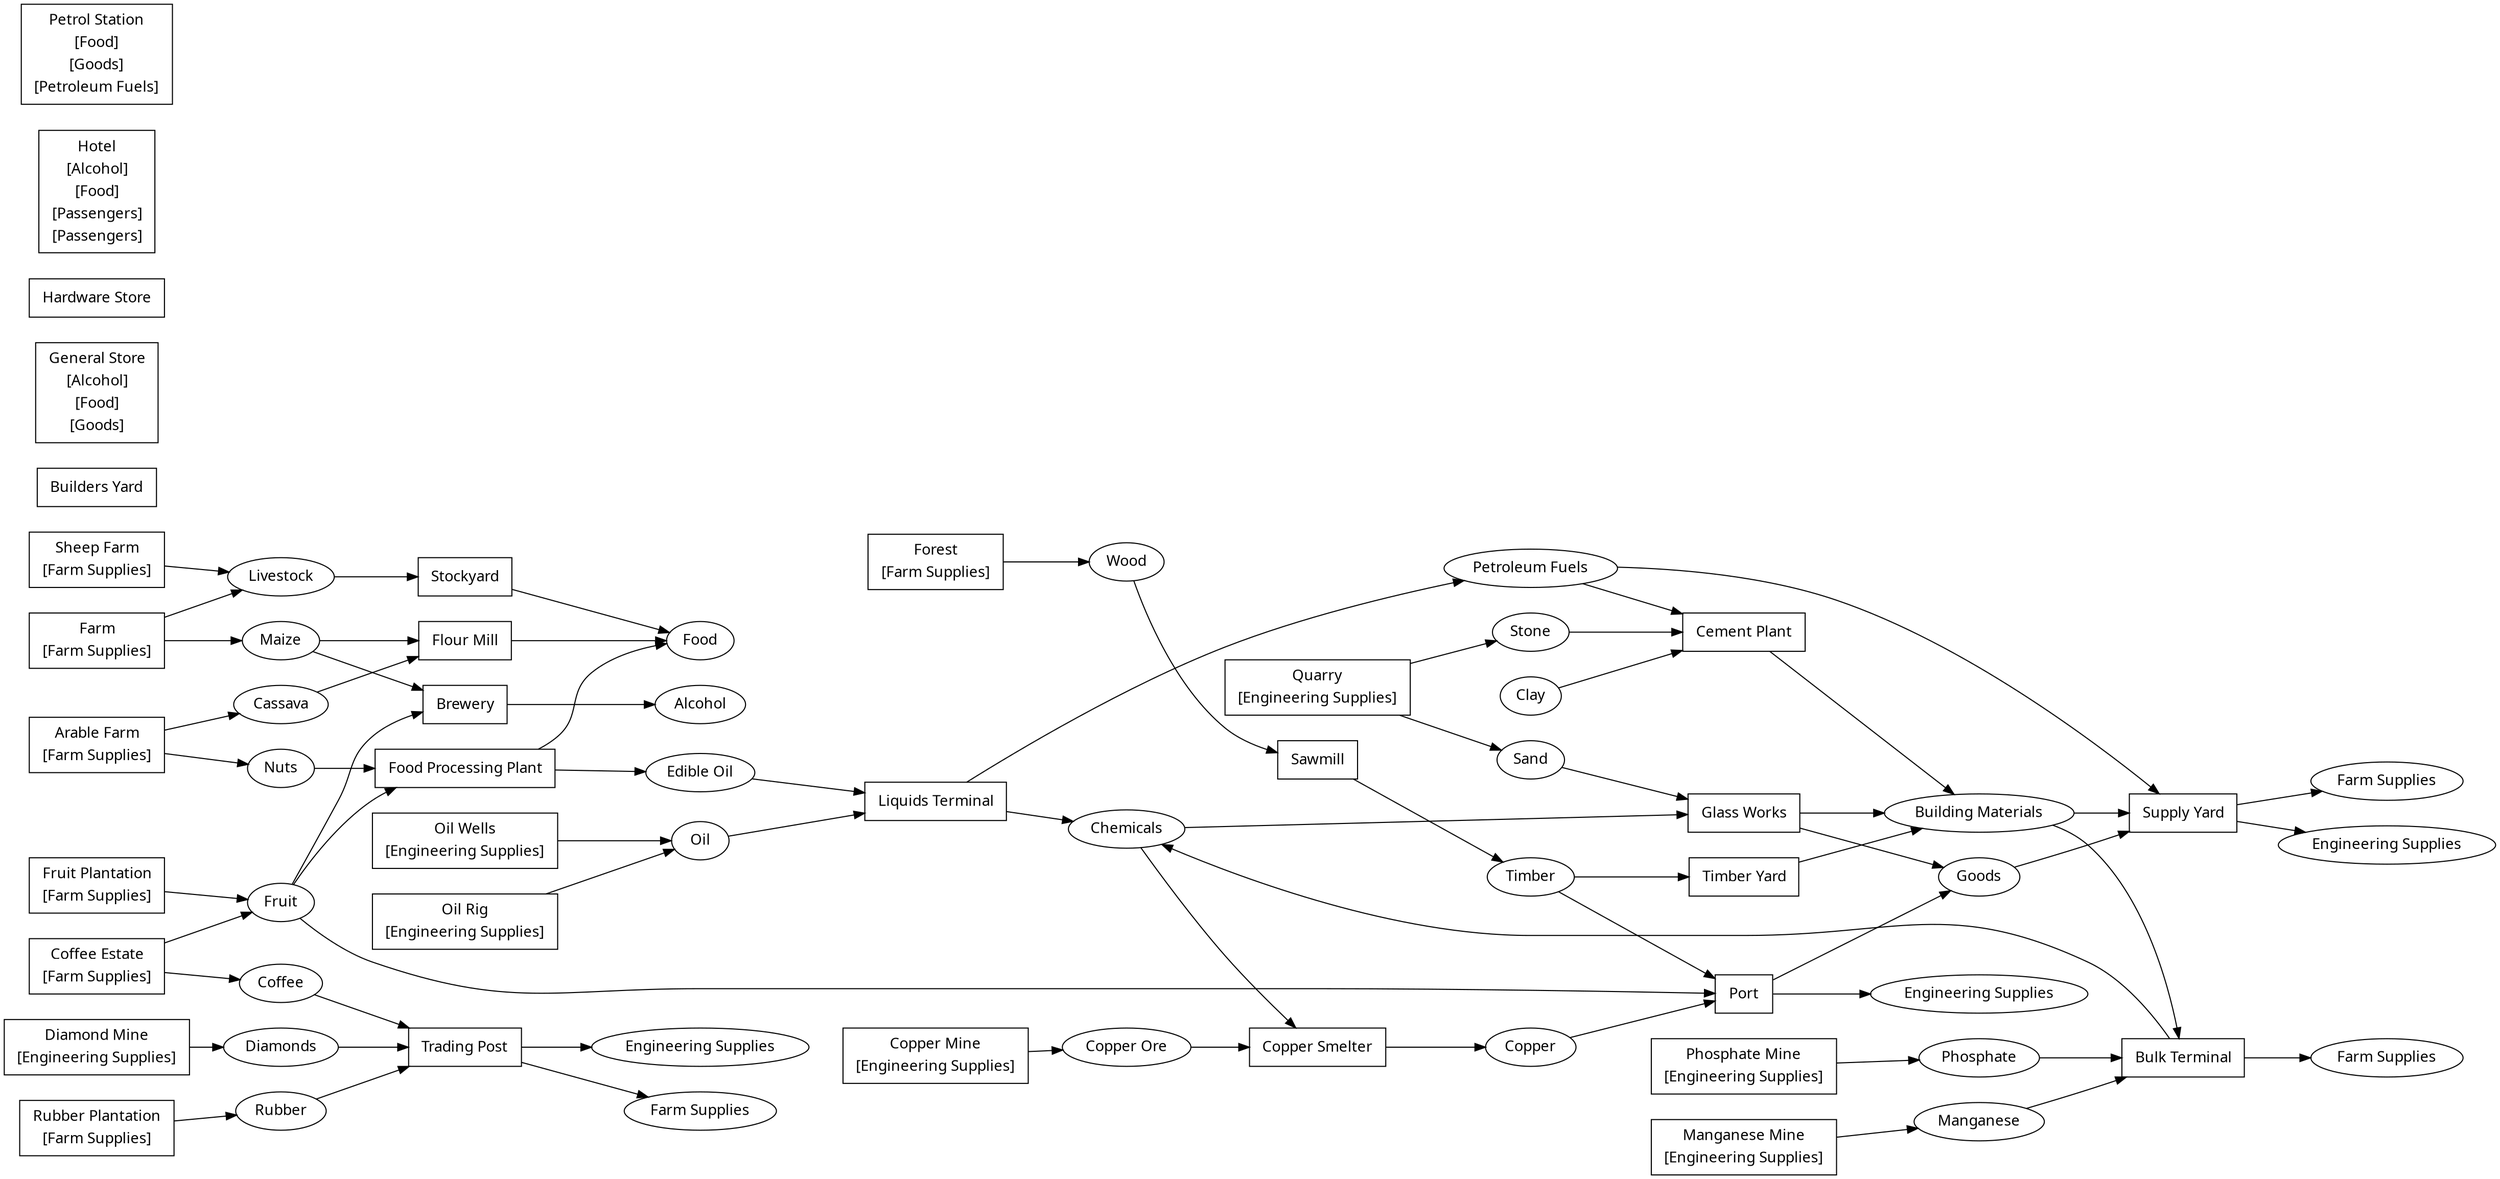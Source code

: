 digraph in_a_hot_country {
	graph [fname="docs/html/in_a_hot_country.dot",
		fontname="sans-serif",
		nodesep=0.33,
		rankdir=LR,
		ranksep=0.44,
		stylesheet="static/css/cargoflow_styles.css",
		tooltip="In A Hot Country"
	];
	C_alcohol	[fontname="sans-serif",
		href="cargos.html#alcohol",
		id=alcohol,
		label=Alcohol,
		shape=ellipse,
		target=_top];
	C_building_materials	[fontname="sans-serif",
		href="cargos.html#building_materials",
		id=building_materials,
		label="Building Materials",
		shape=ellipse,
		target=_top];
	I_bulk_terminal	[fontname="sans-serif",
		href="industries.html#bulk_terminal",
		id=bulk_terminal,
		label=<
            <table border="0" cellborder="0">
                <tr><td>Bulk Terminal</td></tr>
                
                    
                    
                    
                
                    
                    
                    
                
                    
                    
                    
                
            </table>
        >,
		shape=box,
		target=_top,
		tooltip="Bulk Terminal"];
	C_building_materials -> I_bulk_terminal	[tooltip="Building Materials -> Bulk Terminal",
		weight=3];
	I_supply_yard	[fontname="sans-serif",
		href="industries.html#supply_yard",
		id=supply_yard,
		label=<
            <table border="0" cellborder="0">
                <tr><td>Supply Yard</td></tr>
                
                    
                    
                    
                
                    
                    
                    
                
                    
                    
                    
                
            </table>
        >,
		shape=box,
		target=_top,
		tooltip="Supply Yard"];
	C_building_materials -> I_supply_yard	[tooltip="Building Materials -> Supply Yard",
		weight=3];
	C_cassava	[fontname="sans-serif",
		href="cargos.html#cassava",
		id=cassava,
		label=Cassava,
		shape=ellipse,
		target=_top];
	I_flour_mill	[fontname="sans-serif",
		href="industries.html#flour_mill",
		id=flour_mill,
		label=<
            <table border="0" cellborder="0">
                <tr><td>Flour Mill</td></tr>
                
                    
                    
                    
                
                    
                    
                    
                
            </table>
        >,
		shape=box,
		target=_top,
		tooltip="Flour Mill"];
	C_cassava -> I_flour_mill	[tooltip="Cassava -> Flour Mill",
		weight=2];
	C_chemicals	[fontname="sans-serif",
		href="cargos.html#chemicals",
		id=chemicals,
		label=Chemicals,
		shape=ellipse,
		target=_top];
	I_copper_refinery	[fontname="sans-serif",
		href="industries.html#copper_refinery",
		id=copper_refinery,
		label=<
            <table border="0" cellborder="0">
                <tr><td>Copper Smelter</td></tr>
                
                    
                    
                    
                
                    
                    
                    
                
            </table>
        >,
		shape=box,
		target=_top,
		tooltip="Copper Smelter"];
	C_chemicals -> I_copper_refinery	[tooltip="Chemicals -> Copper Smelter",
		weight=2];
	I_glass_works	[fontname="sans-serif",
		href="industries.html#glass_works",
		id=glass_works,
		label=<
            <table border="0" cellborder="0">
                <tr><td>Glass Works</td></tr>
                
                    
                    
                    
                
                    
                    
                    
                
            </table>
        >,
		shape=box,
		target=_top,
		tooltip="Glass Works"];
	C_chemicals -> I_glass_works	[tooltip="Chemicals -> Glass Works",
		weight=2];
	C_clay	[fontname="sans-serif",
		href="cargos.html#clay",
		id=clay,
		label=Clay,
		shape=ellipse,
		target=_top];
	I_cement_plant	[fontname="sans-serif",
		href="industries.html#cement_plant",
		id=cement_plant,
		label=<
            <table border="0" cellborder="0">
                <tr><td>Cement Plant</td></tr>
                
                    
                    
                    
                
                    
                    
                    
                
                    
                    
                    
                
            </table>
        >,
		shape=box,
		target=_top,
		tooltip="Cement Plant"];
	C_clay -> I_cement_plant	[tooltip="Clay -> Cement Plant",
		weight=3];
	C_coffee	[fontname="sans-serif",
		href="cargos.html#coffee",
		id=coffee,
		label=Coffee,
		shape=ellipse,
		target=_top];
	I_trading_post	[fontname="sans-serif",
		href="industries.html#trading_post",
		id=trading_post,
		label=<
            <table border="0" cellborder="0">
                <tr><td>Trading Post</td></tr>
                
                    
                    
                    
                
                    
                    
                    
                
                    
                    
                    
                
            </table>
        >,
		shape=box,
		target=_top,
		tooltip="Trading Post"];
	C_coffee -> I_trading_post	[tooltip="Coffee -> Trading Post",
		weight=3];
	C_copper	[fontname="sans-serif",
		href="cargos.html#copper",
		id=copper,
		label=Copper,
		shape=ellipse,
		target=_top];
	I_port	[fontname="sans-serif",
		href="industries.html#port",
		id=port,
		label=<
            <table border="0" cellborder="0">
                <tr><td>Port</td></tr>
                
                    
                    
                    
                
                    
                    
                    
                
                    
                    
                    
                
            </table>
        >,
		shape=box,
		target=_top,
		tooltip=Port];
	C_copper -> I_port	[tooltip="Copper -> Port",
		weight=3];
	C_copper_ore	[fontname="sans-serif",
		href="cargos.html#copper_ore",
		id=copper_ore,
		label="Copper Ore",
		shape=ellipse,
		target=_top];
	C_copper_ore -> I_copper_refinery	[tooltip="Copper Ore -> Copper Smelter",
		weight=2];
	C_diamonds	[fontname="sans-serif",
		href="cargos.html#diamonds",
		id=diamonds,
		label=Diamonds,
		shape=ellipse,
		target=_top];
	C_diamonds -> I_trading_post	[tooltip="Diamonds -> Trading Post",
		weight=3];
	C_edible_oil	[fontname="sans-serif",
		href="cargos.html#edible_oil",
		id=edible_oil,
		label="Edible Oil",
		shape=ellipse,
		target=_top];
	I_liquids_terminal	[fontname="sans-serif",
		href="industries.html#liquids_terminal",
		id=liquids_terminal,
		label=<
            <table border="0" cellborder="0">
                <tr><td>Liquids Terminal</td></tr>
                
                    
                    
                    
                
                    
                    
                    
                
            </table>
        >,
		shape=box,
		target=_top,
		tooltip="Liquids Terminal"];
	C_edible_oil -> I_liquids_terminal	[tooltip="Edible Oil -> Liquids Terminal",
		weight=2];
	C_food	[fontname="sans-serif",
		href="cargos.html#food",
		id=food,
		label=Food,
		shape=ellipse,
		target=_top];
	C_fruits	[fontname="sans-serif",
		href="cargos.html#fruits",
		id=fruits,
		label=Fruit,
		shape=ellipse,
		target=_top];
	I_brewery	[fontname="sans-serif",
		href="industries.html#brewery",
		id=brewery,
		label=<
            <table border="0" cellborder="0">
                <tr><td>Brewery</td></tr>
                
                    
                    
                    
                
                    
                    
                    
                
            </table>
        >,
		shape=box,
		target=_top,
		tooltip=Brewery];
	C_fruits -> I_brewery	[tooltip="Fruit -> Brewery",
		weight=2];
	I_food_processor	[fontname="sans-serif",
		href="industries.html#food_processor",
		id=food_processor,
		label=<
            <table border="0" cellborder="0">
                <tr><td>Food Processing Plant</td></tr>
                
                    
                    
                    
                
                    
                    
                    
                
            </table>
        >,
		shape=box,
		target=_top,
		tooltip="Food Processing Plant"];
	C_fruits -> I_food_processor	[tooltip="Fruit -> Food Processing Plant",
		weight=2];
	C_fruits -> I_port	[tooltip="Fruit -> Port",
		weight=3];
	C_goods	[fontname="sans-serif",
		href="cargos.html#goods",
		id=goods,
		label=Goods,
		shape=ellipse,
		target=_top];
	C_goods -> I_supply_yard	[tooltip="Goods -> Supply Yard",
		weight=3];
	C_livestock	[fontname="sans-serif",
		href="cargos.html#livestock",
		id=livestock,
		label=Livestock,
		shape=ellipse,
		target=_top];
	I_stockyard	[fontname="sans-serif",
		href="industries.html#stockyard",
		id=stockyard,
		label=<
            <table border="0" cellborder="0">
                <tr><td>Stockyard</td></tr>
                
                    
                    
                    
                
            </table>
        >,
		shape=box,
		target=_top,
		tooltip=Stockyard];
	C_livestock -> I_stockyard	[tooltip="Livestock -> Stockyard",
		weight=1];
	C_maize	[fontname="sans-serif",
		href="cargos.html#maize",
		id=maize,
		label=Maize,
		shape=ellipse,
		target=_top];
	C_maize -> I_brewery	[tooltip="Maize -> Brewery",
		weight=2];
	C_maize -> I_flour_mill	[tooltip="Maize -> Flour Mill",
		weight=2];
	C_manganese	[fontname="sans-serif",
		href="cargos.html#manganese",
		id=manganese,
		label=Manganese,
		shape=ellipse,
		target=_top];
	C_manganese -> I_bulk_terminal	[tooltip="Manganese -> Bulk Terminal",
		weight=3];
	C_nuts	[fontname="sans-serif",
		href="cargos.html#nuts",
		id=nuts,
		label=Nuts,
		shape=ellipse,
		target=_top];
	C_nuts -> I_food_processor	[tooltip="Nuts -> Food Processing Plant",
		weight=2];
	C_oil	[fontname="sans-serif",
		href="cargos.html#oil",
		id=oil,
		label=Oil,
		shape=ellipse,
		target=_top];
	C_oil -> I_liquids_terminal	[tooltip="Oil -> Liquids Terminal",
		weight=2];
	C_petrol	[fontname="sans-serif",
		href="cargos.html#petrol",
		id=petrol,
		label="Petroleum Fuels",
		shape=ellipse,
		target=_top];
	C_petrol -> I_cement_plant	[tooltip="Petroleum Fuels -> Cement Plant",
		weight=3];
	C_petrol -> I_supply_yard	[tooltip="Petroleum Fuels -> Supply Yard",
		weight=3];
	C_phosphate	[fontname="sans-serif",
		href="cargos.html#phosphate",
		id=phosphate,
		label=Phosphate,
		shape=ellipse,
		target=_top];
	C_phosphate -> I_bulk_terminal	[tooltip="Phosphate -> Bulk Terminal",
		weight=3];
	C_rubber	[fontname="sans-serif",
		href="cargos.html#rubber",
		id=rubber,
		label=Rubber,
		shape=ellipse,
		target=_top];
	C_rubber -> I_trading_post	[tooltip="Rubber -> Trading Post",
		weight=3];
	C_sand	[fontname="sans-serif",
		href="cargos.html#sand",
		id=sand,
		label=Sand,
		shape=ellipse,
		target=_top];
	C_sand -> I_glass_works	[tooltip="Sand -> Glass Works",
		weight=2];
	C_stone	[fontname="sans-serif",
		href="cargos.html#stone",
		id=stone,
		label=Stone,
		shape=ellipse,
		target=_top];
	C_stone -> I_cement_plant	[tooltip="Stone -> Cement Plant",
		weight=3];
	C_lumber	[fontname="sans-serif",
		href="cargos.html#lumber",
		id=lumber,
		label=Timber,
		shape=ellipse,
		target=_top];
	C_lumber -> I_port	[tooltip="Timber -> Port",
		weight=3];
	I_lumber_yard	[fontname="sans-serif",
		href="industries.html#lumber_yard",
		id=lumber_yard,
		label=<
            <table border="0" cellborder="0">
                <tr><td>Timber Yard</td></tr>
                
                    
                    
                    
                
            </table>
        >,
		shape=box,
		target=_top,
		tooltip="Timber Yard"];
	C_lumber -> I_lumber_yard	[tooltip="Timber -> Timber Yard",
		weight=1];
	C_wood	[fontname="sans-serif",
		href="cargos.html#wood",
		id=wood,
		label=Wood,
		shape=ellipse,
		target=_top];
	I_sawmill	[fontname="sans-serif",
		href="industries.html#sawmill",
		id=sawmill,
		label=<
            <table border="0" cellborder="0">
                <tr><td>Sawmill</td></tr>
                
                    
                    
                    
                
            </table>
        >,
		shape=box,
		target=_top,
		tooltip=Sawmill];
	C_wood -> I_sawmill	[tooltip="Wood -> Sawmill",
		weight=1];
	I_arable_farm	[fontname="sans-serif",
		href="industries.html#arable_farm",
		id=arable_farm,
		label=<
            <table border="0" cellborder="0">
                <tr><td>Arable Farm</td></tr>
                
                    
                        <tr><td>[Farm Supplies]</td></tr>
                    
                    
                    
                
            </table>
        >,
		shape=box,
		target=_top,
		tooltip="Arable Farm"];
	I_arable_farm -> C_cassava	[tooltip="Arable Farm -> Cassava",
		weight=2];
	I_arable_farm -> C_nuts	[tooltip="Arable Farm -> Nuts",
		weight=2];
	I_brewery -> C_alcohol	[tooltip="Brewery -> Alcohol",
		weight=1];
	I_builders_yard	[fontname="sans-serif",
		href="industries.html#builders_yard",
		id=builders_yard,
		label=<
            <table border="0" cellborder="0">
                <tr><td>Builders Yard</td></tr>
                
            </table>
        >,
		shape=box,
		target=_top,
		tooltip="Builders Yard"];
	I_bulk_terminal -> C_chemicals	[tooltip="Bulk Terminal -> Chemicals",
		weight=2];
	C_farm_supplies_bulk_terminal	[fontname="sans-serif",
		href="cargos.html#farm_supplies",
		id=farm_supplies,
		label="Farm Supplies",
		shape=ellipse,
		target=_top];
	I_bulk_terminal -> C_farm_supplies_bulk_terminal	[tooltip="Bulk Terminal -> Farm Supplies",
		weight=2];
	I_cement_plant -> C_building_materials	[tooltip="Cement Plant -> Building Materials",
		weight=1];
	I_coffee_estate	[fontname="sans-serif",
		href="industries.html#coffee_estate",
		id=coffee_estate,
		label=<
            <table border="0" cellborder="0">
                <tr><td>Coffee Estate</td></tr>
                
                    
                        <tr><td>[Farm Supplies]</td></tr>
                    
                    
                    
                
            </table>
        >,
		shape=box,
		target=_top,
		tooltip="Coffee Estate"];
	I_coffee_estate -> C_coffee	[tooltip="Coffee Estate -> Coffee",
		weight=2];
	I_coffee_estate -> C_fruits	[tooltip="Coffee Estate -> Fruit",
		weight=2];
	I_copper_mine	[fontname="sans-serif",
		href="industries.html#copper_mine",
		id=copper_mine,
		label=<
            <table border="0" cellborder="0">
                <tr><td>Copper Mine</td></tr>
                
                    
                        <tr><td>[Engineering Supplies]</td></tr>
                    
                    
                    
                
            </table>
        >,
		shape=box,
		target=_top,
		tooltip="Copper Mine"];
	I_copper_mine -> C_copper_ore	[tooltip="Copper Mine -> Copper Ore",
		weight=1];
	I_copper_refinery -> C_copper	[tooltip="Copper Smelter -> Copper",
		weight=1];
	I_diamond_mine	[fontname="sans-serif",
		href="industries.html#diamond_mine",
		id=diamond_mine,
		label=<
            <table border="0" cellborder="0">
                <tr><td>Diamond Mine</td></tr>
                
                    
                        <tr><td>[Engineering Supplies]</td></tr>
                    
                    
                    
                
            </table>
        >,
		shape=box,
		target=_top,
		tooltip="Diamond Mine"];
	I_diamond_mine -> C_diamonds	[tooltip="Diamond Mine -> Diamonds",
		weight=1];
	I_farm	[fontname="sans-serif",
		href="industries.html#farm",
		id=farm,
		label=<
            <table border="0" cellborder="0">
                <tr><td>Farm</td></tr>
                
                    
                        <tr><td>[Farm Supplies]</td></tr>
                    
                    
                    
                
            </table>
        >,
		shape=box,
		target=_top,
		tooltip=Farm];
	I_farm -> C_livestock	[tooltip="Farm -> Livestock",
		weight=2];
	I_farm -> C_maize	[tooltip="Farm -> Maize",
		weight=2];
	I_flour_mill -> C_food	[tooltip="Flour Mill -> Food",
		weight=1];
	I_food_processor -> C_edible_oil	[tooltip="Food Processing Plant -> Edible Oil",
		weight=2];
	I_food_processor -> C_food	[tooltip="Food Processing Plant -> Food",
		weight=2];
	I_forest	[fontname="sans-serif",
		href="industries.html#forest",
		id=forest,
		label=<
            <table border="0" cellborder="0">
                <tr><td>Forest</td></tr>
                
                    
                        <tr><td>[Farm Supplies]</td></tr>
                    
                    
                    
                
            </table>
        >,
		shape=box,
		target=_top,
		tooltip=Forest];
	I_forest -> C_wood	[tooltip="Forest -> Wood",
		weight=1];
	I_fruit_plantation	[fontname="sans-serif",
		href="industries.html#fruit_plantation",
		id=fruit_plantation,
		label=<
            <table border="0" cellborder="0">
                <tr><td>Fruit Plantation</td></tr>
                
                    
                        <tr><td>[Farm Supplies]</td></tr>
                    
                    
                    
                
            </table>
        >,
		shape=box,
		target=_top,
		tooltip="Fruit Plantation"];
	I_fruit_plantation -> C_fruits	[tooltip="Fruit Plantation -> Fruit",
		weight=1];
	I_general_store	[fontname="sans-serif",
		href="industries.html#general_store",
		id=general_store,
		label=<
            <table border="0" cellborder="0">
                <tr><td>General Store</td></tr>
                
                    
                    
                    
                        <tr><td>[Alcohol]</td></tr>
                    
                
                    
                    
                    
                        <tr><td>[Food]</td></tr>
                    
                
                    
                    
                    
                        <tr><td>[Goods]</td></tr>
                    
                
            </table>
        >,
		shape=box,
		target=_top,
		tooltip="General Store"];
	I_glass_works -> C_building_materials	[tooltip="Glass Works -> Building Materials",
		weight=2];
	I_glass_works -> C_goods	[tooltip="Glass Works -> Goods",
		weight=2];
	I_hardware_store	[fontname="sans-serif",
		href="industries.html#hardware_store",
		id=hardware_store,
		label=<
            <table border="0" cellborder="0">
                <tr><td>Hardware Store</td></tr>
                
            </table>
        >,
		shape=box,
		target=_top,
		tooltip="Hardware Store"];
	I_hotel	[fontname="sans-serif",
		href="industries.html#hotel",
		id=hotel,
		label=<
            <table border="0" cellborder="0">
                <tr><td>Hotel</td></tr>
                
                    
                    
                    
                        <tr><td>[Alcohol]</td></tr>
                    
                
                    
                    
                    
                        <tr><td>[Food]</td></tr>
                    
                
                    
                    
                        <tr><td>[Passengers]</td></tr>
                    
                    
                        <tr><td>[Passengers]</td></tr>
                    
                
            </table>
        >,
		shape=box,
		target=_top,
		tooltip=Hotel];
	I_liquids_terminal -> C_chemicals	[tooltip="Liquids Terminal -> Chemicals",
		weight=2];
	I_liquids_terminal -> C_petrol	[tooltip="Liquids Terminal -> Petroleum Fuels",
		weight=2];
	I_manganese_mine	[fontname="sans-serif",
		href="industries.html#manganese_mine",
		id=manganese_mine,
		label=<
            <table border="0" cellborder="0">
                <tr><td>Manganese Mine</td></tr>
                
                    
                        <tr><td>[Engineering Supplies]</td></tr>
                    
                    
                    
                
            </table>
        >,
		shape=box,
		target=_top,
		tooltip="Manganese Mine"];
	I_manganese_mine -> C_manganese	[tooltip="Manganese Mine -> Manganese",
		weight=1];
	I_oil_rig	[fontname="sans-serif",
		href="industries.html#oil_rig",
		id=oil_rig,
		label=<
            <table border="0" cellborder="0">
                <tr><td>Oil Rig</td></tr>
                
                    
                        <tr><td>[Engineering Supplies]</td></tr>
                    
                    
                    
                
            </table>
        >,
		shape=box,
		target=_top,
		tooltip="Oil Rig"];
	I_oil_rig -> C_oil	[tooltip="Oil Rig -> Oil",
		weight=2];
	I_oil_wells	[fontname="sans-serif",
		href="industries.html#oil_wells",
		id=oil_wells,
		label=<
            <table border="0" cellborder="0">
                <tr><td>Oil Wells</td></tr>
                
                    
                        <tr><td>[Engineering Supplies]</td></tr>
                    
                    
                    
                
            </table>
        >,
		shape=box,
		target=_top,
		tooltip="Oil Wells"];
	I_oil_wells -> C_oil	[tooltip="Oil Wells -> Oil",
		weight=1];
	I_petrol_pump	[fontname="sans-serif",
		href="industries.html#petrol_pump",
		id=petrol_pump,
		label=<
            <table border="0" cellborder="0">
                <tr><td>Petrol Station</td></tr>
                
                    
                    
                    
                        <tr><td>[Food]</td></tr>
                    
                
                    
                    
                    
                        <tr><td>[Goods]</td></tr>
                    
                
                    
                    
                    
                        <tr><td>[Petroleum Fuels]</td></tr>
                    
                
            </table>
        >,
		shape=box,
		target=_top,
		tooltip="Petrol Station"];
	I_phosphate_mine	[fontname="sans-serif",
		href="industries.html#phosphate_mine",
		id=phosphate_mine,
		label=<
            <table border="0" cellborder="0">
                <tr><td>Phosphate Mine</td></tr>
                
                    
                        <tr><td>[Engineering Supplies]</td></tr>
                    
                    
                    
                
            </table>
        >,
		shape=box,
		target=_top,
		tooltip="Phosphate Mine"];
	I_phosphate_mine -> C_phosphate	[tooltip="Phosphate Mine -> Phosphate",
		weight=1];
	I_port -> C_goods	[tooltip="Port -> Goods",
		weight=2];
	C_engineering_supplies_port	[fontname="sans-serif",
		href="cargos.html#engineering_supplies",
		id=engineering_supplies,
		label="Engineering Supplies",
		shape=ellipse,
		target=_top];
	I_port -> C_engineering_supplies_port	[tooltip="Port -> Engineering Supplies",
		weight=2];
	I_quarry	[fontname="sans-serif",
		href="industries.html#quarry",
		id=quarry,
		label=<
            <table border="0" cellborder="0">
                <tr><td>Quarry</td></tr>
                
                    
                        <tr><td>[Engineering Supplies]</td></tr>
                    
                    
                    
                
            </table>
        >,
		shape=box,
		target=_top,
		tooltip=Quarry];
	I_quarry -> C_sand	[tooltip="Quarry -> Sand",
		weight=2];
	I_quarry -> C_stone	[tooltip="Quarry -> Stone",
		weight=2];
	I_rubber_plantation	[fontname="sans-serif",
		href="industries.html#rubber_plantation",
		id=rubber_plantation,
		label=<
            <table border="0" cellborder="0">
                <tr><td>Rubber Plantation</td></tr>
                
                    
                        <tr><td>[Farm Supplies]</td></tr>
                    
                    
                    
                
            </table>
        >,
		shape=box,
		target=_top,
		tooltip="Rubber Plantation"];
	I_rubber_plantation -> C_rubber	[tooltip="Rubber Plantation -> Rubber",
		weight=1];
	I_sawmill -> C_lumber	[tooltip="Sawmill -> Timber",
		weight=1];
	I_sheep_farm	[fontname="sans-serif",
		href="industries.html#sheep_farm",
		id=sheep_farm,
		label=<
            <table border="0" cellborder="0">
                <tr><td>Sheep Farm</td></tr>
                
                    
                        <tr><td>[Farm Supplies]</td></tr>
                    
                    
                    
                
            </table>
        >,
		shape=box,
		target=_top,
		tooltip="Sheep Farm"];
	I_sheep_farm -> C_livestock	[tooltip="Sheep Farm -> Livestock",
		weight=1];
	I_stockyard -> C_food	[tooltip="Stockyard -> Food",
		weight=1];
	C_engineering_supplies_supply_yard	[fontname="sans-serif",
		href="cargos.html#engineering_supplies",
		id=engineering_supplies,
		label="Engineering Supplies",
		shape=ellipse,
		target=_top];
	I_supply_yard -> C_engineering_supplies_supply_yard	[tooltip="Supply Yard -> Engineering Supplies",
		weight=2];
	C_farm_supplies_supply_yard	[fontname="sans-serif",
		href="cargos.html#farm_supplies",
		id=farm_supplies,
		label="Farm Supplies",
		shape=ellipse,
		target=_top];
	I_supply_yard -> C_farm_supplies_supply_yard	[tooltip="Supply Yard -> Farm Supplies",
		weight=2];
	I_lumber_yard -> C_building_materials	[tooltip="Timber Yard -> Building Materials",
		weight=1];
	C_engineering_supplies_trading_post	[fontname="sans-serif",
		href="cargos.html#engineering_supplies",
		id=engineering_supplies,
		label="Engineering Supplies",
		shape=ellipse,
		target=_top];
	I_trading_post -> C_engineering_supplies_trading_post	[tooltip="Trading Post -> Engineering Supplies",
		weight=2];
	C_farm_supplies_trading_post	[fontname="sans-serif",
		href="cargos.html#farm_supplies",
		id=farm_supplies,
		label="Farm Supplies",
		shape=ellipse,
		target=_top];
	I_trading_post -> C_farm_supplies_trading_post	[tooltip="Trading Post -> Farm Supplies",
		weight=2];
}
